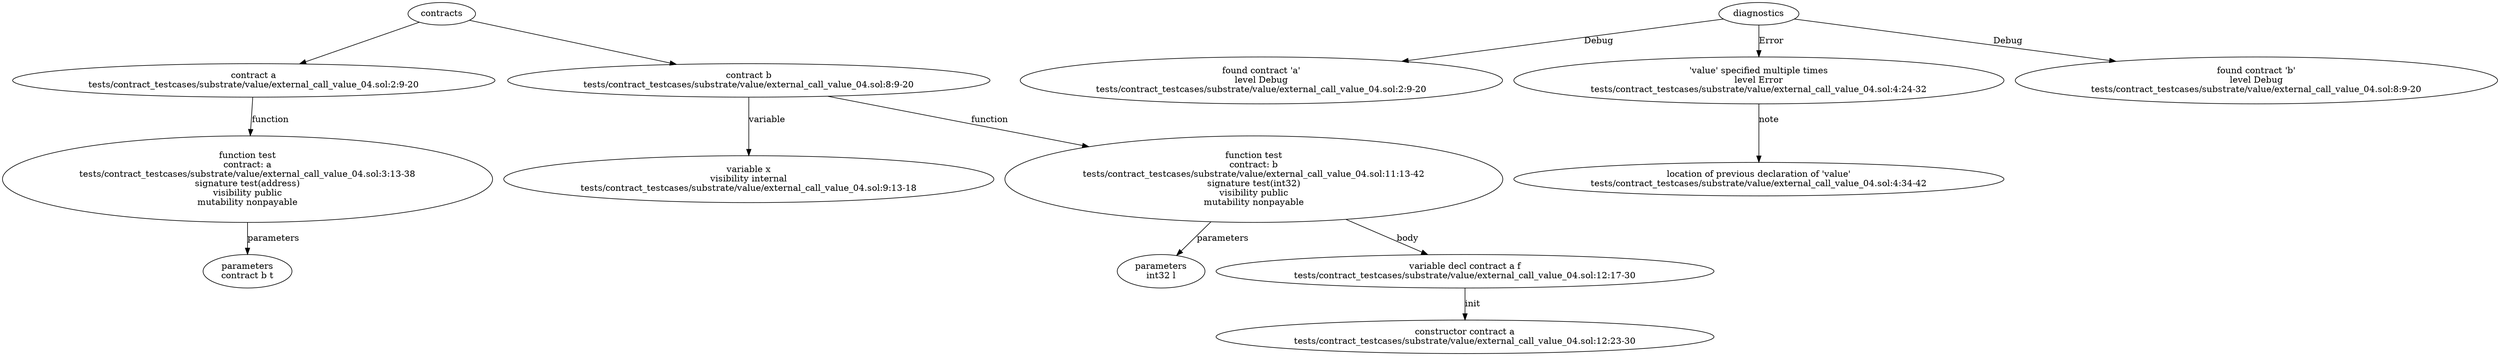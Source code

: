strict digraph "tests/contract_testcases/substrate/value/external_call_value_04.sol" {
	contract [label="contract a\ntests/contract_testcases/substrate/value/external_call_value_04.sol:2:9-20"]
	test [label="function test\ncontract: a\ntests/contract_testcases/substrate/value/external_call_value_04.sol:3:13-38\nsignature test(address)\nvisibility public\nmutability nonpayable"]
	parameters [label="parameters\ncontract b t"]
	contract_4 [label="contract b\ntests/contract_testcases/substrate/value/external_call_value_04.sol:8:9-20"]
	var [label="variable x\nvisibility internal\ntests/contract_testcases/substrate/value/external_call_value_04.sol:9:13-18"]
	test_6 [label="function test\ncontract: b\ntests/contract_testcases/substrate/value/external_call_value_04.sol:11:13-42\nsignature test(int32)\nvisibility public\nmutability nonpayable"]
	parameters_7 [label="parameters\nint32 l"]
	var_decl [label="variable decl contract a f\ntests/contract_testcases/substrate/value/external_call_value_04.sol:12:17-30"]
	constructor [label="constructor contract a\ntests/contract_testcases/substrate/value/external_call_value_04.sol:12:23-30"]
	diagnostic [label="found contract 'a'\nlevel Debug\ntests/contract_testcases/substrate/value/external_call_value_04.sol:2:9-20"]
	diagnostic_12 [label="'value' specified multiple times\nlevel Error\ntests/contract_testcases/substrate/value/external_call_value_04.sol:4:24-32"]
	note [label="location of previous declaration of 'value'\ntests/contract_testcases/substrate/value/external_call_value_04.sol:4:34-42"]
	diagnostic_14 [label="found contract 'b'\nlevel Debug\ntests/contract_testcases/substrate/value/external_call_value_04.sol:8:9-20"]
	contracts -> contract
	contract -> test [label="function"]
	test -> parameters [label="parameters"]
	contracts -> contract_4
	contract_4 -> var [label="variable"]
	contract_4 -> test_6 [label="function"]
	test_6 -> parameters_7 [label="parameters"]
	test_6 -> var_decl [label="body"]
	var_decl -> constructor [label="init"]
	diagnostics -> diagnostic [label="Debug"]
	diagnostics -> diagnostic_12 [label="Error"]
	diagnostic_12 -> note [label="note"]
	diagnostics -> diagnostic_14 [label="Debug"]
}
